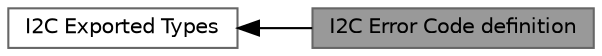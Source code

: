 digraph "I2C Error Code definition"
{
 // LATEX_PDF_SIZE
  bgcolor="transparent";
  edge [fontname=Helvetica,fontsize=10,labelfontname=Helvetica,labelfontsize=10];
  node [fontname=Helvetica,fontsize=10,shape=box,height=0.2,width=0.4];
  rankdir=LR;
  Node1 [id="Node000001",label="I2C Error Code definition",height=0.2,width=0.4,color="gray40", fillcolor="grey60", style="filled", fontcolor="black",tooltip="I2C Error Code definition."];
  Node2 [id="Node000002",label="I2C Exported Types",height=0.2,width=0.4,color="grey40", fillcolor="white", style="filled",URL="$group__I2C__Exported__Types.html",tooltip=" "];
  Node2->Node1 [shape=plaintext, dir="back", style="solid"];
}
